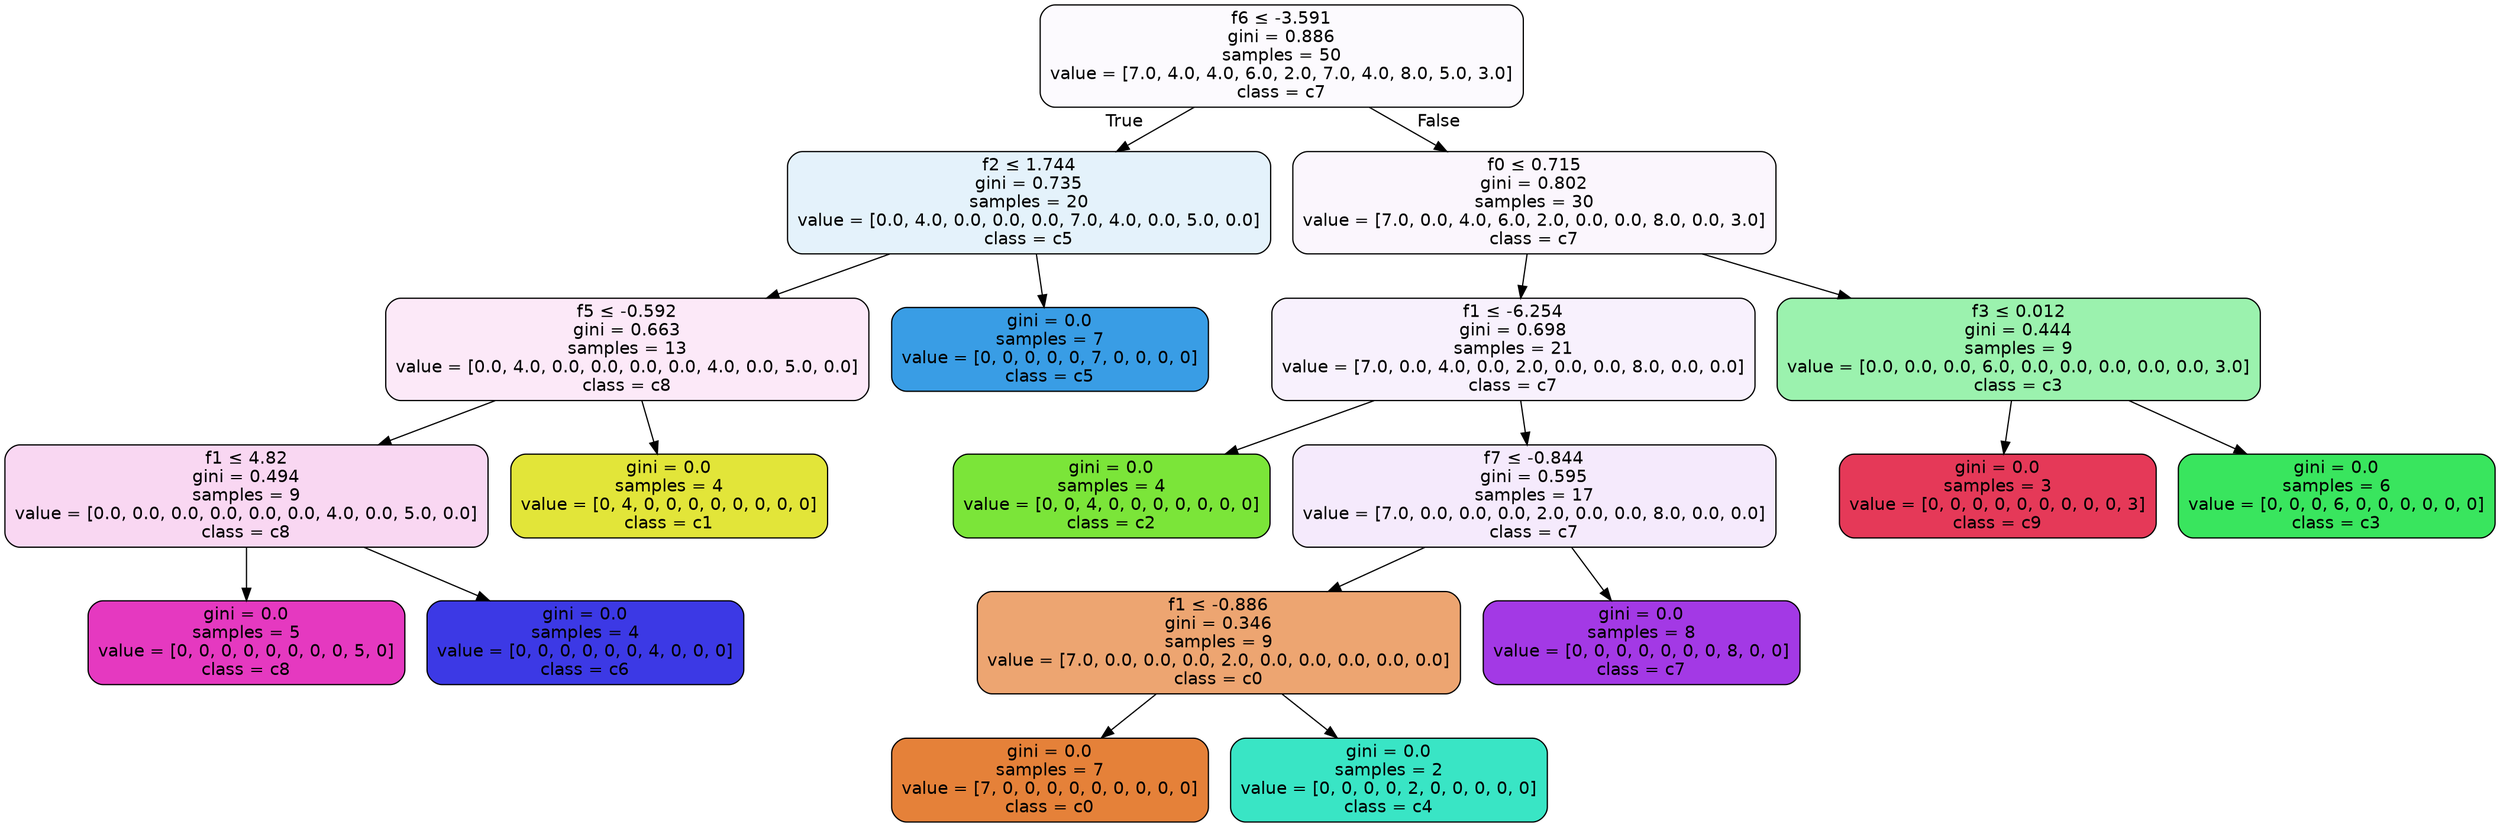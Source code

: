 digraph Tree {
node [shape=box, style="filled, rounded", color="black", fontname=helvetica] ;
edge [fontname=helvetica] ;
0 [label=<f6 &le; -3.591<br/>gini = 0.886<br/>samples = 50<br/>value = [7.0, 4.0, 4.0, 6.0, 2.0, 7.0, 4.0, 8.0, 5.0, 3.0]<br/>class = c7>, fillcolor="#a339e506"] ;
1 [label=<f2 &le; 1.744<br/>gini = 0.735<br/>samples = 20<br/>value = [0.0, 4.0, 0.0, 0.0, 0.0, 7.0, 4.0, 0.0, 5.0, 0.0]<br/>class = c5>, fillcolor="#399de522"] ;
0 -> 1 [labeldistance=2.5, labelangle=45, headlabel="True"] ;
2 [label=<f5 &le; -0.592<br/>gini = 0.663<br/>samples = 13<br/>value = [0.0, 4.0, 0.0, 0.0, 0.0, 0.0, 4.0, 0.0, 5.0, 0.0]<br/>class = c8>, fillcolor="#e539c01c"] ;
1 -> 2 ;
3 [label=<f1 &le; 4.82<br/>gini = 0.494<br/>samples = 9<br/>value = [0.0, 0.0, 0.0, 0.0, 0.0, 0.0, 4.0, 0.0, 5.0, 0.0]<br/>class = c8>, fillcolor="#e539c033"] ;
2 -> 3 ;
4 [label=<gini = 0.0<br/>samples = 5<br/>value = [0, 0, 0, 0, 0, 0, 0, 0, 5, 0]<br/>class = c8>, fillcolor="#e539c0ff"] ;
3 -> 4 ;
5 [label=<gini = 0.0<br/>samples = 4<br/>value = [0, 0, 0, 0, 0, 0, 4, 0, 0, 0]<br/>class = c6>, fillcolor="#3c39e5ff"] ;
3 -> 5 ;
6 [label=<gini = 0.0<br/>samples = 4<br/>value = [0, 4, 0, 0, 0, 0, 0, 0, 0, 0]<br/>class = c1>, fillcolor="#e2e539ff"] ;
2 -> 6 ;
7 [label=<gini = 0.0<br/>samples = 7<br/>value = [0, 0, 0, 0, 0, 7, 0, 0, 0, 0]<br/>class = c5>, fillcolor="#399de5ff"] ;
1 -> 7 ;
8 [label=<f0 &le; 0.715<br/>gini = 0.802<br/>samples = 30<br/>value = [7.0, 0.0, 4.0, 6.0, 2.0, 0.0, 0.0, 8.0, 0.0, 3.0]<br/>class = c7>, fillcolor="#a339e50b"] ;
0 -> 8 [labeldistance=2.5, labelangle=-45, headlabel="False"] ;
9 [label=<f1 &le; -6.254<br/>gini = 0.698<br/>samples = 21<br/>value = [7.0, 0.0, 4.0, 0.0, 2.0, 0.0, 0.0, 8.0, 0.0, 0.0]<br/>class = c7>, fillcolor="#a339e512"] ;
8 -> 9 ;
10 [label=<gini = 0.0<br/>samples = 4<br/>value = [0, 0, 4, 0, 0, 0, 0, 0, 0, 0]<br/>class = c2>, fillcolor="#7be539ff"] ;
9 -> 10 ;
11 [label=<f7 &le; -0.844<br/>gini = 0.595<br/>samples = 17<br/>value = [7.0, 0.0, 0.0, 0.0, 2.0, 0.0, 0.0, 8.0, 0.0, 0.0]<br/>class = c7>, fillcolor="#a339e51a"] ;
9 -> 11 ;
12 [label=<f1 &le; -0.886<br/>gini = 0.346<br/>samples = 9<br/>value = [7.0, 0.0, 0.0, 0.0, 2.0, 0.0, 0.0, 0.0, 0.0, 0.0]<br/>class = c0>, fillcolor="#e58139b6"] ;
11 -> 12 ;
13 [label=<gini = 0.0<br/>samples = 7<br/>value = [7, 0, 0, 0, 0, 0, 0, 0, 0, 0]<br/>class = c0>, fillcolor="#e58139ff"] ;
12 -> 13 ;
14 [label=<gini = 0.0<br/>samples = 2<br/>value = [0, 0, 0, 0, 2, 0, 0, 0, 0, 0]<br/>class = c4>, fillcolor="#39e5c5ff"] ;
12 -> 14 ;
15 [label=<gini = 0.0<br/>samples = 8<br/>value = [0, 0, 0, 0, 0, 0, 0, 8, 0, 0]<br/>class = c7>, fillcolor="#a339e5ff"] ;
11 -> 15 ;
16 [label=<f3 &le; 0.012<br/>gini = 0.444<br/>samples = 9<br/>value = [0.0, 0.0, 0.0, 6.0, 0.0, 0.0, 0.0, 0.0, 0.0, 3.0]<br/>class = c3>, fillcolor="#39e55e80"] ;
8 -> 16 ;
17 [label=<gini = 0.0<br/>samples = 3<br/>value = [0, 0, 0, 0, 0, 0, 0, 0, 0, 3]<br/>class = c9>, fillcolor="#e53958ff"] ;
16 -> 17 ;
18 [label=<gini = 0.0<br/>samples = 6<br/>value = [0, 0, 0, 6, 0, 0, 0, 0, 0, 0]<br/>class = c3>, fillcolor="#39e55eff"] ;
16 -> 18 ;
}
